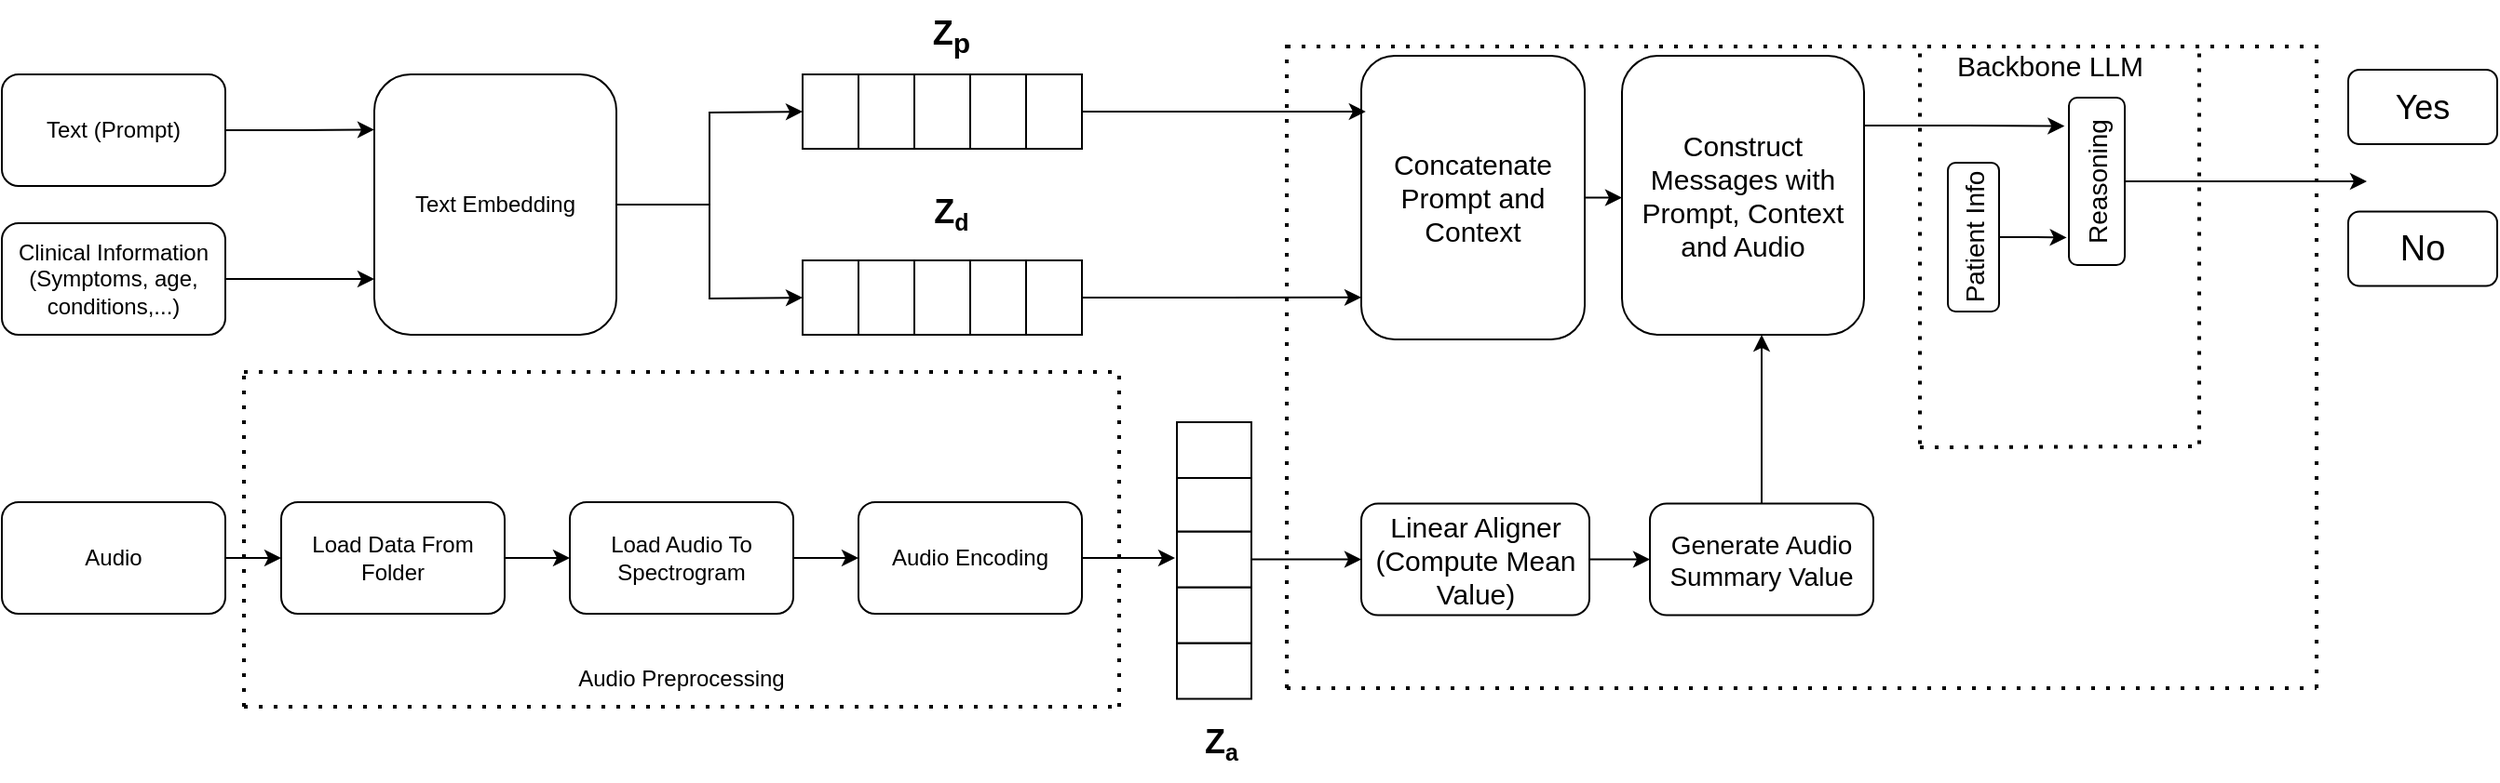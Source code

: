 <mxfile version="26.2.8">
  <diagram name="Page-1" id="ClKewfaFQdFFM47pFRAS">
    <mxGraphModel dx="1680" dy="874" grid="1" gridSize="10" guides="1" tooltips="1" connect="1" arrows="1" fold="1" page="1" pageScale="1" pageWidth="827" pageHeight="1169" math="0" shadow="0">
      <root>
        <mxCell id="0" />
        <mxCell id="1" parent="0" />
        <mxCell id="TKMiJfSwWeMEldTkSYpw-5" value="" style="edgeStyle=orthogonalEdgeStyle;rounded=0;orthogonalLoop=1;jettySize=auto;html=1;" parent="1" source="TKMiJfSwWeMEldTkSYpw-1" target="TKMiJfSwWeMEldTkSYpw-4" edge="1">
          <mxGeometry relative="1" as="geometry" />
        </mxCell>
        <mxCell id="TKMiJfSwWeMEldTkSYpw-1" value="Audio" style="rounded=1;whiteSpace=wrap;html=1;" parent="1" vertex="1">
          <mxGeometry x="10" y="490" width="120" height="60" as="geometry" />
        </mxCell>
        <mxCell id="TKMiJfSwWeMEldTkSYpw-10" style="edgeStyle=orthogonalEdgeStyle;rounded=0;orthogonalLoop=1;jettySize=auto;html=1;" parent="1" source="TKMiJfSwWeMEldTkSYpw-2" edge="1">
          <mxGeometry relative="1" as="geometry">
            <mxPoint x="210" y="370.0" as="targetPoint" />
          </mxGeometry>
        </mxCell>
        <mxCell id="TKMiJfSwWeMEldTkSYpw-2" value="Clinical Information&lt;div&gt;(Symptoms, age, conditions,...)&lt;/div&gt;" style="rounded=1;whiteSpace=wrap;html=1;" parent="1" vertex="1">
          <mxGeometry x="10" y="340" width="120" height="60" as="geometry" />
        </mxCell>
        <mxCell id="TKMiJfSwWeMEldTkSYpw-9" style="edgeStyle=orthogonalEdgeStyle;rounded=0;orthogonalLoop=1;jettySize=auto;html=1;exitX=1;exitY=0.5;exitDx=0;exitDy=0;" parent="1" source="TKMiJfSwWeMEldTkSYpw-3" edge="1">
          <mxGeometry relative="1" as="geometry">
            <mxPoint x="210" y="289.724" as="targetPoint" />
          </mxGeometry>
        </mxCell>
        <mxCell id="TKMiJfSwWeMEldTkSYpw-3" value="Text (Prompt)" style="rounded=1;whiteSpace=wrap;html=1;" parent="1" vertex="1">
          <mxGeometry x="10" y="260" width="120" height="60" as="geometry" />
        </mxCell>
        <mxCell id="TKMiJfSwWeMEldTkSYpw-4" value="Load Data From Folder" style="rounded=1;whiteSpace=wrap;html=1;" parent="1" vertex="1">
          <mxGeometry x="160" y="490" width="120" height="60" as="geometry" />
        </mxCell>
        <mxCell id="TKMiJfSwWeMEldTkSYpw-24" style="edgeStyle=orthogonalEdgeStyle;rounded=0;orthogonalLoop=1;jettySize=auto;html=1;" parent="1" source="TKMiJfSwWeMEldTkSYpw-11" edge="1">
          <mxGeometry relative="1" as="geometry">
            <mxPoint x="440" y="280" as="targetPoint" />
          </mxGeometry>
        </mxCell>
        <mxCell id="TKMiJfSwWeMEldTkSYpw-26" style="edgeStyle=orthogonalEdgeStyle;rounded=0;orthogonalLoop=1;jettySize=auto;html=1;" parent="1" source="TKMiJfSwWeMEldTkSYpw-11" edge="1">
          <mxGeometry relative="1" as="geometry">
            <mxPoint x="440" y="380" as="targetPoint" />
          </mxGeometry>
        </mxCell>
        <mxCell id="TKMiJfSwWeMEldTkSYpw-11" value="Text Embedding" style="rounded=1;whiteSpace=wrap;html=1;" parent="1" vertex="1">
          <mxGeometry x="210" y="260" width="130" height="140" as="geometry" />
        </mxCell>
        <mxCell id="TKMiJfSwWeMEldTkSYpw-14" value="" style="edgeStyle=orthogonalEdgeStyle;rounded=0;orthogonalLoop=1;jettySize=auto;html=1;" parent="1" source="TKMiJfSwWeMEldTkSYpw-4" target="TKMiJfSwWeMEldTkSYpw-13" edge="1">
          <mxGeometry relative="1" as="geometry">
            <mxPoint x="400" y="520" as="targetPoint" />
            <mxPoint x="330" y="520" as="sourcePoint" />
          </mxGeometry>
        </mxCell>
        <mxCell id="TKMiJfSwWeMEldTkSYpw-15" style="edgeStyle=orthogonalEdgeStyle;rounded=0;orthogonalLoop=1;jettySize=auto;html=1;entryX=0;entryY=0.5;entryDx=0;entryDy=0;" parent="1" source="TKMiJfSwWeMEldTkSYpw-13" target="TKMiJfSwWeMEldTkSYpw-16" edge="1">
          <mxGeometry relative="1" as="geometry">
            <mxPoint x="470" y="520" as="targetPoint" />
          </mxGeometry>
        </mxCell>
        <mxCell id="TKMiJfSwWeMEldTkSYpw-13" value="Load Audio To Spectrogram" style="rounded=1;whiteSpace=wrap;html=1;" parent="1" vertex="1">
          <mxGeometry x="315" y="490" width="120" height="60" as="geometry" />
        </mxCell>
        <mxCell id="vZitdMvmhGxTPkHQ2-8U-8" style="edgeStyle=orthogonalEdgeStyle;rounded=0;orthogonalLoop=1;jettySize=auto;html=1;" edge="1" parent="1" source="TKMiJfSwWeMEldTkSYpw-16">
          <mxGeometry relative="1" as="geometry">
            <mxPoint x="640" y="520.0" as="targetPoint" />
          </mxGeometry>
        </mxCell>
        <mxCell id="TKMiJfSwWeMEldTkSYpw-16" value="Audio Encoding" style="rounded=1;whiteSpace=wrap;html=1;" parent="1" vertex="1">
          <mxGeometry x="470" y="490" width="120" height="60" as="geometry" />
        </mxCell>
        <mxCell id="TKMiJfSwWeMEldTkSYpw-18" value="" style="endArrow=none;dashed=1;html=1;dashPattern=1 3;strokeWidth=2;rounded=0;" parent="1" edge="1">
          <mxGeometry width="50" height="50" relative="1" as="geometry">
            <mxPoint x="140" y="600" as="sourcePoint" />
            <mxPoint x="140" y="420" as="targetPoint" />
          </mxGeometry>
        </mxCell>
        <mxCell id="TKMiJfSwWeMEldTkSYpw-20" value="" style="endArrow=none;dashed=1;html=1;dashPattern=1 3;strokeWidth=2;rounded=0;" parent="1" edge="1">
          <mxGeometry width="50" height="50" relative="1" as="geometry">
            <mxPoint x="140" y="420" as="sourcePoint" />
            <mxPoint x="610" y="420" as="targetPoint" />
          </mxGeometry>
        </mxCell>
        <mxCell id="TKMiJfSwWeMEldTkSYpw-21" value="" style="endArrow=none;dashed=1;html=1;dashPattern=1 3;strokeWidth=2;rounded=0;" parent="1" edge="1">
          <mxGeometry width="50" height="50" relative="1" as="geometry">
            <mxPoint x="140" y="600" as="sourcePoint" />
            <mxPoint x="610" y="600" as="targetPoint" />
          </mxGeometry>
        </mxCell>
        <mxCell id="TKMiJfSwWeMEldTkSYpw-22" value="Audio Preprocessing" style="text;html=1;align=center;verticalAlign=middle;whiteSpace=wrap;rounded=0;" parent="1" vertex="1">
          <mxGeometry x="280" y="570" width="190" height="30" as="geometry" />
        </mxCell>
        <mxCell id="TKMiJfSwWeMEldTkSYpw-27" value="" style="rounded=0;whiteSpace=wrap;html=1;" parent="1" vertex="1">
          <mxGeometry x="440" y="260" width="30" height="40" as="geometry" />
        </mxCell>
        <mxCell id="TKMiJfSwWeMEldTkSYpw-28" value="" style="rounded=0;whiteSpace=wrap;html=1;" parent="1" vertex="1">
          <mxGeometry x="470" y="260" width="30" height="40" as="geometry" />
        </mxCell>
        <mxCell id="TKMiJfSwWeMEldTkSYpw-29" value="" style="rounded=0;whiteSpace=wrap;html=1;" parent="1" vertex="1">
          <mxGeometry x="530" y="260" width="30" height="40" as="geometry" />
        </mxCell>
        <mxCell id="TKMiJfSwWeMEldTkSYpw-30" value="" style="rounded=0;whiteSpace=wrap;html=1;" parent="1" vertex="1">
          <mxGeometry x="500" y="260" width="30" height="40" as="geometry" />
        </mxCell>
        <mxCell id="TKMiJfSwWeMEldTkSYpw-31" value="" style="rounded=0;whiteSpace=wrap;html=1;" parent="1" vertex="1">
          <mxGeometry x="560" y="260" width="30" height="40" as="geometry" />
        </mxCell>
        <mxCell id="TKMiJfSwWeMEldTkSYpw-33" value="" style="rounded=0;whiteSpace=wrap;html=1;" parent="1" vertex="1">
          <mxGeometry x="440" y="360" width="30" height="40" as="geometry" />
        </mxCell>
        <mxCell id="TKMiJfSwWeMEldTkSYpw-34" value="" style="rounded=0;whiteSpace=wrap;html=1;" parent="1" vertex="1">
          <mxGeometry x="470" y="360" width="30" height="40" as="geometry" />
        </mxCell>
        <mxCell id="TKMiJfSwWeMEldTkSYpw-35" value="" style="rounded=0;whiteSpace=wrap;html=1;" parent="1" vertex="1">
          <mxGeometry x="530" y="360" width="30" height="40" as="geometry" />
        </mxCell>
        <mxCell id="TKMiJfSwWeMEldTkSYpw-36" value="" style="rounded=0;whiteSpace=wrap;html=1;" parent="1" vertex="1">
          <mxGeometry x="500" y="360" width="30" height="40" as="geometry" />
        </mxCell>
        <mxCell id="TKMiJfSwWeMEldTkSYpw-37" value="" style="rounded=0;whiteSpace=wrap;html=1;" parent="1" vertex="1">
          <mxGeometry x="560" y="360" width="30" height="40" as="geometry" />
        </mxCell>
        <mxCell id="TKMiJfSwWeMEldTkSYpw-38" value="" style="rounded=0;whiteSpace=wrap;html=1;rotation=-90;" parent="1" vertex="1">
          <mxGeometry x="646" y="560.75" width="30" height="40" as="geometry" />
        </mxCell>
        <mxCell id="TKMiJfSwWeMEldTkSYpw-60" value="&lt;b&gt;&lt;font style=&quot;font-size: 18px;&quot;&gt;Z&lt;sub&gt;p&lt;/sub&gt;&lt;/font&gt;&lt;/b&gt;" style="text;html=1;align=center;verticalAlign=middle;whiteSpace=wrap;rounded=0;" parent="1" vertex="1">
          <mxGeometry x="485" y="220" width="70" height="40" as="geometry" />
        </mxCell>
        <mxCell id="TKMiJfSwWeMEldTkSYpw-62" value="&lt;b&gt;&lt;font style=&quot;font-size: 18px;&quot;&gt;Z&lt;/font&gt;&lt;font style=&quot;font-size: 15px;&quot;&gt;&lt;sub&gt;a&lt;/sub&gt;&lt;/font&gt;&lt;/b&gt;" style="text;html=1;align=center;verticalAlign=middle;whiteSpace=wrap;rounded=0;rotation=0;" parent="1" vertex="1">
          <mxGeometry x="630" y="600" width="70" height="40" as="geometry" />
        </mxCell>
        <mxCell id="TKMiJfSwWeMEldTkSYpw-63" value="&lt;b&gt;&lt;font style=&quot;font-size: 18px;&quot;&gt;Z&lt;/font&gt;&lt;font style=&quot;font-size: 15px;&quot;&gt;&lt;sub&gt;d&lt;/sub&gt;&lt;/font&gt;&lt;/b&gt;" style="text;html=1;align=center;verticalAlign=middle;whiteSpace=wrap;rounded=0;" parent="1" vertex="1">
          <mxGeometry x="485" y="315" width="70" height="40" as="geometry" />
        </mxCell>
        <mxCell id="nXDunIABsVwkjvtaxsHg-3" value="" style="endArrow=none;dashed=1;html=1;dashPattern=1 3;strokeWidth=2;rounded=0;" parent="1" edge="1">
          <mxGeometry width="50" height="50" relative="1" as="geometry">
            <mxPoint x="700" y="590" as="sourcePoint" />
            <mxPoint x="1253" y="590" as="targetPoint" />
          </mxGeometry>
        </mxCell>
        <mxCell id="nXDunIABsVwkjvtaxsHg-4" value="" style="endArrow=none;dashed=1;html=1;dashPattern=1 3;strokeWidth=2;rounded=0;" parent="1" edge="1">
          <mxGeometry width="50" height="50" relative="1" as="geometry">
            <mxPoint x="700" y="590" as="sourcePoint" />
            <mxPoint x="700" y="240" as="targetPoint" />
          </mxGeometry>
        </mxCell>
        <mxCell id="nXDunIABsVwkjvtaxsHg-5" value="" style="endArrow=none;dashed=1;html=1;dashPattern=1 3;strokeWidth=2;rounded=0;" parent="1" edge="1">
          <mxGeometry width="50" height="50" relative="1" as="geometry">
            <mxPoint x="700" y="245" as="sourcePoint" />
            <mxPoint x="1253" y="245" as="targetPoint" />
          </mxGeometry>
        </mxCell>
        <mxCell id="nXDunIABsVwkjvtaxsHg-36" style="edgeStyle=orthogonalEdgeStyle;rounded=0;orthogonalLoop=1;jettySize=auto;html=1;entryX=0;entryY=0.5;entryDx=0;entryDy=0;" parent="1" source="nXDunIABsVwkjvtaxsHg-18" target="nXDunIABsVwkjvtaxsHg-37" edge="1">
          <mxGeometry relative="1" as="geometry">
            <mxPoint x="890" y="520.75" as="targetPoint" />
          </mxGeometry>
        </mxCell>
        <mxCell id="nXDunIABsVwkjvtaxsHg-18" value="&lt;font style=&quot;font-size: 15px;&quot;&gt;Linear Aligner&lt;/font&gt;&lt;div&gt;&lt;font style=&quot;font-size: 15px;&quot;&gt;(Compute Mean Value)&lt;/font&gt;&lt;/div&gt;" style="rounded=1;whiteSpace=wrap;html=1;" parent="1" vertex="1">
          <mxGeometry x="740" y="490.75" width="122.5" height="60" as="geometry" />
        </mxCell>
        <mxCell id="nXDunIABsVwkjvtaxsHg-37" value="&lt;span style=&quot;font-size: 14px;&quot;&gt;Generate Audio Summary Value&lt;/span&gt;" style="rounded=1;whiteSpace=wrap;html=1;" parent="1" vertex="1">
          <mxGeometry x="895" y="490.75" width="120" height="60" as="geometry" />
        </mxCell>
        <mxCell id="nXDunIABsVwkjvtaxsHg-42" style="edgeStyle=orthogonalEdgeStyle;rounded=0;orthogonalLoop=1;jettySize=auto;html=1;" parent="1" source="nXDunIABsVwkjvtaxsHg-40" edge="1">
          <mxGeometry relative="1" as="geometry">
            <mxPoint x="880" y="326.25" as="targetPoint" />
          </mxGeometry>
        </mxCell>
        <mxCell id="nXDunIABsVwkjvtaxsHg-40" value="&lt;font style=&quot;font-size: 15px;&quot;&gt;Concatenate Prompt and Context&lt;/font&gt;" style="rounded=1;whiteSpace=wrap;html=1;" parent="1" vertex="1">
          <mxGeometry x="740" y="250" width="120" height="152.5" as="geometry" />
        </mxCell>
        <mxCell id="nXDunIABsVwkjvtaxsHg-43" value="&lt;font style=&quot;font-size: 15px;&quot;&gt;Construct Messages with Prompt, Context and Audio&lt;/font&gt;" style="rounded=1;whiteSpace=wrap;html=1;" parent="1" vertex="1">
          <mxGeometry x="880" y="250" width="130" height="150" as="geometry" />
        </mxCell>
        <mxCell id="nXDunIABsVwkjvtaxsHg-79" style="edgeStyle=orthogonalEdgeStyle;rounded=0;orthogonalLoop=1;jettySize=auto;html=1;" parent="1" source="nXDunIABsVwkjvtaxsHg-59" edge="1">
          <mxGeometry relative="1" as="geometry">
            <mxPoint x="1280" y="317.5" as="targetPoint" />
          </mxGeometry>
        </mxCell>
        <mxCell id="nXDunIABsVwkjvtaxsHg-59" value="&lt;font style=&quot;font-size: 14px;&quot;&gt;Reasoning&lt;/font&gt;" style="rounded=1;whiteSpace=wrap;html=1;rotation=-90;" parent="1" vertex="1">
          <mxGeometry x="1090" y="302.5" width="90" height="30" as="geometry" />
        </mxCell>
        <mxCell id="nXDunIABsVwkjvtaxsHg-60" value="&lt;font style=&quot;font-size: 15px;&quot;&gt;Backbone LLM&lt;/font&gt;" style="text;html=1;align=center;verticalAlign=middle;whiteSpace=wrap;rounded=0;" parent="1" vertex="1">
          <mxGeometry x="1050" y="240.0" width="120" height="30" as="geometry" />
        </mxCell>
        <mxCell id="nXDunIABsVwkjvtaxsHg-61" value="&lt;font style=&quot;font-size: 14px;&quot;&gt;Patient Info&lt;/font&gt;" style="rounded=1;whiteSpace=wrap;html=1;rotation=-90;" parent="1" vertex="1">
          <mxGeometry x="1028.75" y="333.75" width="80" height="27.5" as="geometry" />
        </mxCell>
        <mxCell id="nXDunIABsVwkjvtaxsHg-69" value="" style="endArrow=none;dashed=1;html=1;dashPattern=1 3;strokeWidth=2;rounded=0;" parent="1" edge="1">
          <mxGeometry width="50" height="50" relative="1" as="geometry">
            <mxPoint x="1040" y="458.75" as="sourcePoint" />
            <mxPoint x="1040" y="248.75" as="targetPoint" />
          </mxGeometry>
        </mxCell>
        <mxCell id="nXDunIABsVwkjvtaxsHg-70" value="" style="endArrow=none;dashed=1;html=1;dashPattern=1 3;strokeWidth=2;rounded=0;" parent="1" edge="1">
          <mxGeometry width="50" height="50" relative="1" as="geometry">
            <mxPoint x="1190" y="458.75" as="sourcePoint" />
            <mxPoint x="1190" y="248.75" as="targetPoint" />
          </mxGeometry>
        </mxCell>
        <mxCell id="nXDunIABsVwkjvtaxsHg-71" value="" style="endArrow=none;dashed=1;html=1;dashPattern=1 3;strokeWidth=2;rounded=0;" parent="1" edge="1">
          <mxGeometry width="50" height="50" relative="1" as="geometry">
            <mxPoint x="1040" y="460.5" as="sourcePoint" />
            <mxPoint x="1190" y="460.0" as="targetPoint" />
          </mxGeometry>
        </mxCell>
        <mxCell id="nXDunIABsVwkjvtaxsHg-72" style="edgeStyle=orthogonalEdgeStyle;rounded=0;orthogonalLoop=1;jettySize=auto;html=1;exitX=1;exitY=0.25;exitDx=0;exitDy=0;entryX=0.83;entryY=-0.078;entryDx=0;entryDy=0;entryPerimeter=0;" parent="1" source="nXDunIABsVwkjvtaxsHg-43" target="nXDunIABsVwkjvtaxsHg-59" edge="1">
          <mxGeometry relative="1" as="geometry" />
        </mxCell>
        <mxCell id="nXDunIABsVwkjvtaxsHg-76" style="edgeStyle=orthogonalEdgeStyle;rounded=0;orthogonalLoop=1;jettySize=auto;html=1;entryX=0.164;entryY=-0.039;entryDx=0;entryDy=0;entryPerimeter=0;" parent="1" source="nXDunIABsVwkjvtaxsHg-61" target="nXDunIABsVwkjvtaxsHg-59" edge="1">
          <mxGeometry relative="1" as="geometry" />
        </mxCell>
        <mxCell id="nXDunIABsVwkjvtaxsHg-78" value="" style="endArrow=none;dashed=1;html=1;dashPattern=1 3;strokeWidth=2;rounded=0;" parent="1" edge="1">
          <mxGeometry width="50" height="50" relative="1" as="geometry">
            <mxPoint x="1253" y="590" as="sourcePoint" />
            <mxPoint x="1253" y="240" as="targetPoint" />
          </mxGeometry>
        </mxCell>
        <mxCell id="nXDunIABsVwkjvtaxsHg-80" value="&lt;font style=&quot;font-size: 19px;&quot;&gt;No&lt;/font&gt;" style="rounded=1;whiteSpace=wrap;html=1;" parent="1" vertex="1">
          <mxGeometry x="1270" y="333.75" width="80" height="40" as="geometry" />
        </mxCell>
        <mxCell id="nXDunIABsVwkjvtaxsHg-81" value="&lt;font style=&quot;font-size: 18px;&quot;&gt;Yes&lt;/font&gt;" style="rounded=1;whiteSpace=wrap;html=1;" parent="1" vertex="1">
          <mxGeometry x="1270" y="257.5" width="80" height="40" as="geometry" />
        </mxCell>
        <mxCell id="vZitdMvmhGxTPkHQ2-8U-1" value="" style="rounded=0;whiteSpace=wrap;html=1;rotation=-90;" vertex="1" parent="1">
          <mxGeometry x="646" y="530.75" width="30" height="40" as="geometry" />
        </mxCell>
        <mxCell id="vZitdMvmhGxTPkHQ2-8U-14" style="edgeStyle=orthogonalEdgeStyle;rounded=0;orthogonalLoop=1;jettySize=auto;html=1;" edge="1" parent="1" source="vZitdMvmhGxTPkHQ2-8U-2">
          <mxGeometry relative="1" as="geometry">
            <mxPoint x="740" y="520.75" as="targetPoint" />
          </mxGeometry>
        </mxCell>
        <mxCell id="vZitdMvmhGxTPkHQ2-8U-2" value="" style="rounded=0;whiteSpace=wrap;html=1;rotation=-90;" vertex="1" parent="1">
          <mxGeometry x="646" y="500.75" width="30" height="40" as="geometry" />
        </mxCell>
        <mxCell id="vZitdMvmhGxTPkHQ2-8U-3" value="" style="rounded=0;whiteSpace=wrap;html=1;rotation=-90;" vertex="1" parent="1">
          <mxGeometry x="646" y="470.75" width="30" height="40" as="geometry" />
        </mxCell>
        <mxCell id="vZitdMvmhGxTPkHQ2-8U-4" value="" style="rounded=0;whiteSpace=wrap;html=1;rotation=-90;" vertex="1" parent="1">
          <mxGeometry x="646" y="442" width="30" height="40" as="geometry" />
        </mxCell>
        <mxCell id="vZitdMvmhGxTPkHQ2-8U-9" value="" style="endArrow=none;dashed=1;html=1;dashPattern=1 3;strokeWidth=2;rounded=0;" edge="1" parent="1">
          <mxGeometry width="50" height="50" relative="1" as="geometry">
            <mxPoint x="610" y="600" as="sourcePoint" />
            <mxPoint x="610" y="420" as="targetPoint" />
          </mxGeometry>
        </mxCell>
        <mxCell id="vZitdMvmhGxTPkHQ2-8U-11" style="edgeStyle=orthogonalEdgeStyle;rounded=0;orthogonalLoop=1;jettySize=auto;html=1;entryX=0.02;entryY=0.197;entryDx=0;entryDy=0;entryPerimeter=0;" edge="1" parent="1" source="TKMiJfSwWeMEldTkSYpw-31" target="nXDunIABsVwkjvtaxsHg-40">
          <mxGeometry relative="1" as="geometry" />
        </mxCell>
        <mxCell id="vZitdMvmhGxTPkHQ2-8U-12" style="edgeStyle=orthogonalEdgeStyle;rounded=0;orthogonalLoop=1;jettySize=auto;html=1;entryX=0;entryY=0.852;entryDx=0;entryDy=0;entryPerimeter=0;" edge="1" parent="1" source="TKMiJfSwWeMEldTkSYpw-37" target="nXDunIABsVwkjvtaxsHg-40">
          <mxGeometry relative="1" as="geometry" />
        </mxCell>
        <mxCell id="vZitdMvmhGxTPkHQ2-8U-15" style="edgeStyle=orthogonalEdgeStyle;rounded=0;orthogonalLoop=1;jettySize=auto;html=1;entryX=0.577;entryY=1;entryDx=0;entryDy=0;entryPerimeter=0;" edge="1" parent="1" source="nXDunIABsVwkjvtaxsHg-37" target="nXDunIABsVwkjvtaxsHg-43">
          <mxGeometry relative="1" as="geometry" />
        </mxCell>
      </root>
    </mxGraphModel>
  </diagram>
</mxfile>
